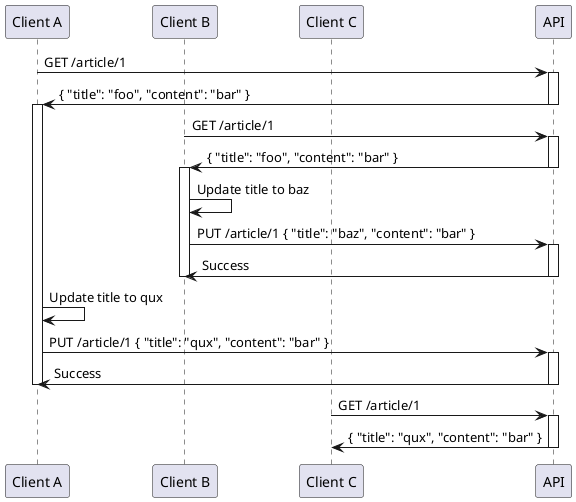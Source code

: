 @startuml

  participant "Client A"
  participant "Client B"
  participant "Client C"
  participant "API"

  "Client A" -> "API": GET /article/1
  activate "API"
    "API" -> "Client A": { "title": "foo", "content": "bar" }
  deactivate "API"

  activate "Client A"

    "Client B" -> "API": GET /article/1
    activate "API"
      "API" -> "Client B": { "title": "foo", "content": "bar" }
    deactivate "API"

    activate "Client B"
      "Client B" -> "Client B": Update title to baz
      "Client B" -> "API": PUT /article/1 { "title": "baz", "content": "bar" }
      activate "API"
        "API" -> "Client B": Success
      deactivate "API"
    deactivate "Client B"

    "Client A" -> "Client A": Update title to qux
    "Client A" -> "API": PUT /article/1 { "title": "qux", "content": "bar" }
    activate "API"
      "API" -> "Client A": Success
    deactivate "API"
  deactivate "Client A"

  "Client C" -> "API": GET /article/1
  activate "API"
    "API" -> "Client C": { "title": "qux", "content": "bar" }
  deactivate "API"

@enduml